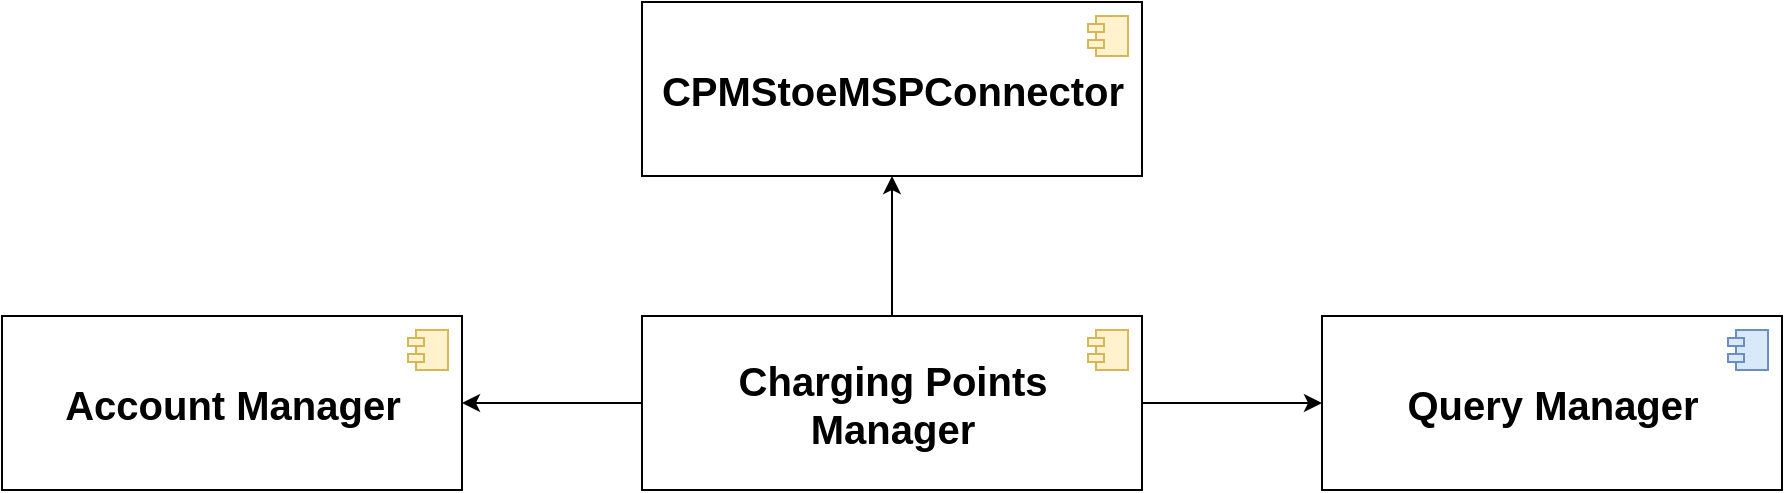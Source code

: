 <mxfile>
    <diagram id="WDkam7UQzMazbu9BOgS6" name="Page-1">
        <mxGraphModel dx="2686" dy="1177" grid="1" gridSize="10" guides="1" tooltips="1" connect="1" arrows="1" fold="1" page="1" pageScale="1" pageWidth="850" pageHeight="1100" math="0" shadow="0">
            <root>
                <mxCell id="0"/>
                <mxCell id="1" parent="0"/>
                <mxCell id="23" value="&lt;b style=&quot;font-size: 20px&quot;&gt;CPMStoeMSPConnector&lt;br&gt;&lt;/b&gt;" style="html=1;dropTarget=0;fontSize=20;sketch=0;" parent="1" vertex="1">
                    <mxGeometry x="330" y="350" width="250" height="87" as="geometry"/>
                </mxCell>
                <mxCell id="24" value="" style="shape=module;jettyWidth=8;jettyHeight=4;fontSize=20;fillColor=#fff2cc;strokeColor=#d6b656;" parent="23" vertex="1">
                    <mxGeometry x="1" width="20" height="20" relative="1" as="geometry">
                        <mxPoint x="-27" y="7" as="offset"/>
                    </mxGeometry>
                </mxCell>
                <mxCell id="27" value="&lt;b&gt;Charging Points&lt;br&gt;Manager&lt;br&gt;&lt;/b&gt;" style="html=1;dropTarget=0;fontSize=20;sketch=0;" parent="1" vertex="1">
                    <mxGeometry x="330" y="507" width="250" height="87" as="geometry"/>
                </mxCell>
                <mxCell id="28" value="" style="shape=module;jettyWidth=8;jettyHeight=4;fontSize=20;fillColor=#fff2cc;strokeColor=#d6b656;" parent="27" vertex="1">
                    <mxGeometry x="1" width="20" height="20" relative="1" as="geometry">
                        <mxPoint x="-27" y="7" as="offset"/>
                    </mxGeometry>
                </mxCell>
                <mxCell id="30" value="" style="endArrow=classic;html=1;exitX=0.5;exitY=0;exitDx=0;exitDy=0;entryX=0.5;entryY=1;entryDx=0;entryDy=0;" parent="1" source="27" target="23" edge="1">
                    <mxGeometry width="50" height="50" relative="1" as="geometry">
                        <mxPoint x="410" y="627" as="sourcePoint"/>
                        <mxPoint x="660" y="577" as="targetPoint"/>
                    </mxGeometry>
                </mxCell>
                <mxCell id="KauFELLUTD6gfGKZZoM2-36" value="&lt;b style=&quot;font-size: 20px&quot;&gt;Account Manager&lt;br&gt;&lt;/b&gt;" style="html=1;dropTarget=0;fontSize=20;sketch=0;" parent="1" vertex="1">
                    <mxGeometry x="10" y="507" width="230" height="87" as="geometry"/>
                </mxCell>
                <mxCell id="KauFELLUTD6gfGKZZoM2-37" value="" style="shape=module;jettyWidth=8;jettyHeight=4;fontSize=20;fillColor=#fff2cc;strokeColor=#d6b656;" parent="KauFELLUTD6gfGKZZoM2-36" vertex="1">
                    <mxGeometry x="1" width="20" height="20" relative="1" as="geometry">
                        <mxPoint x="-27" y="7" as="offset"/>
                    </mxGeometry>
                </mxCell>
                <mxCell id="KauFELLUTD6gfGKZZoM2-39" value="&lt;b style=&quot;font-size: 20px&quot;&gt;Query Manager&lt;br&gt;&lt;/b&gt;" style="html=1;dropTarget=0;fontSize=20;sketch=0;" parent="1" vertex="1">
                    <mxGeometry x="670" y="507" width="230" height="87" as="geometry"/>
                </mxCell>
                <mxCell id="KauFELLUTD6gfGKZZoM2-40" value="" style="shape=module;jettyWidth=8;jettyHeight=4;fontSize=20;fillColor=#dae8fc;strokeColor=#6c8ebf;" parent="KauFELLUTD6gfGKZZoM2-39" vertex="1">
                    <mxGeometry x="1" width="20" height="20" relative="1" as="geometry">
                        <mxPoint x="-27" y="7" as="offset"/>
                    </mxGeometry>
                </mxCell>
                <mxCell id="KauFELLUTD6gfGKZZoM2-41" value="" style="endArrow=classic;html=1;exitX=1;exitY=0.5;exitDx=0;exitDy=0;" parent="1" source="27" target="KauFELLUTD6gfGKZZoM2-39" edge="1">
                    <mxGeometry width="50" height="50" relative="1" as="geometry">
                        <mxPoint x="455" y="517" as="sourcePoint"/>
                        <mxPoint x="455" y="447" as="targetPoint"/>
                    </mxGeometry>
                </mxCell>
                <mxCell id="KauFELLUTD6gfGKZZoM2-42" value="" style="endArrow=classic;html=1;exitX=0;exitY=0.5;exitDx=0;exitDy=0;entryX=1;entryY=0.5;entryDx=0;entryDy=0;" parent="1" source="27" target="KauFELLUTD6gfGKZZoM2-36" edge="1">
                    <mxGeometry width="50" height="50" relative="1" as="geometry">
                        <mxPoint x="465" y="527" as="sourcePoint"/>
                        <mxPoint x="465" y="457" as="targetPoint"/>
                    </mxGeometry>
                </mxCell>
            </root>
        </mxGraphModel>
    </diagram>
</mxfile>